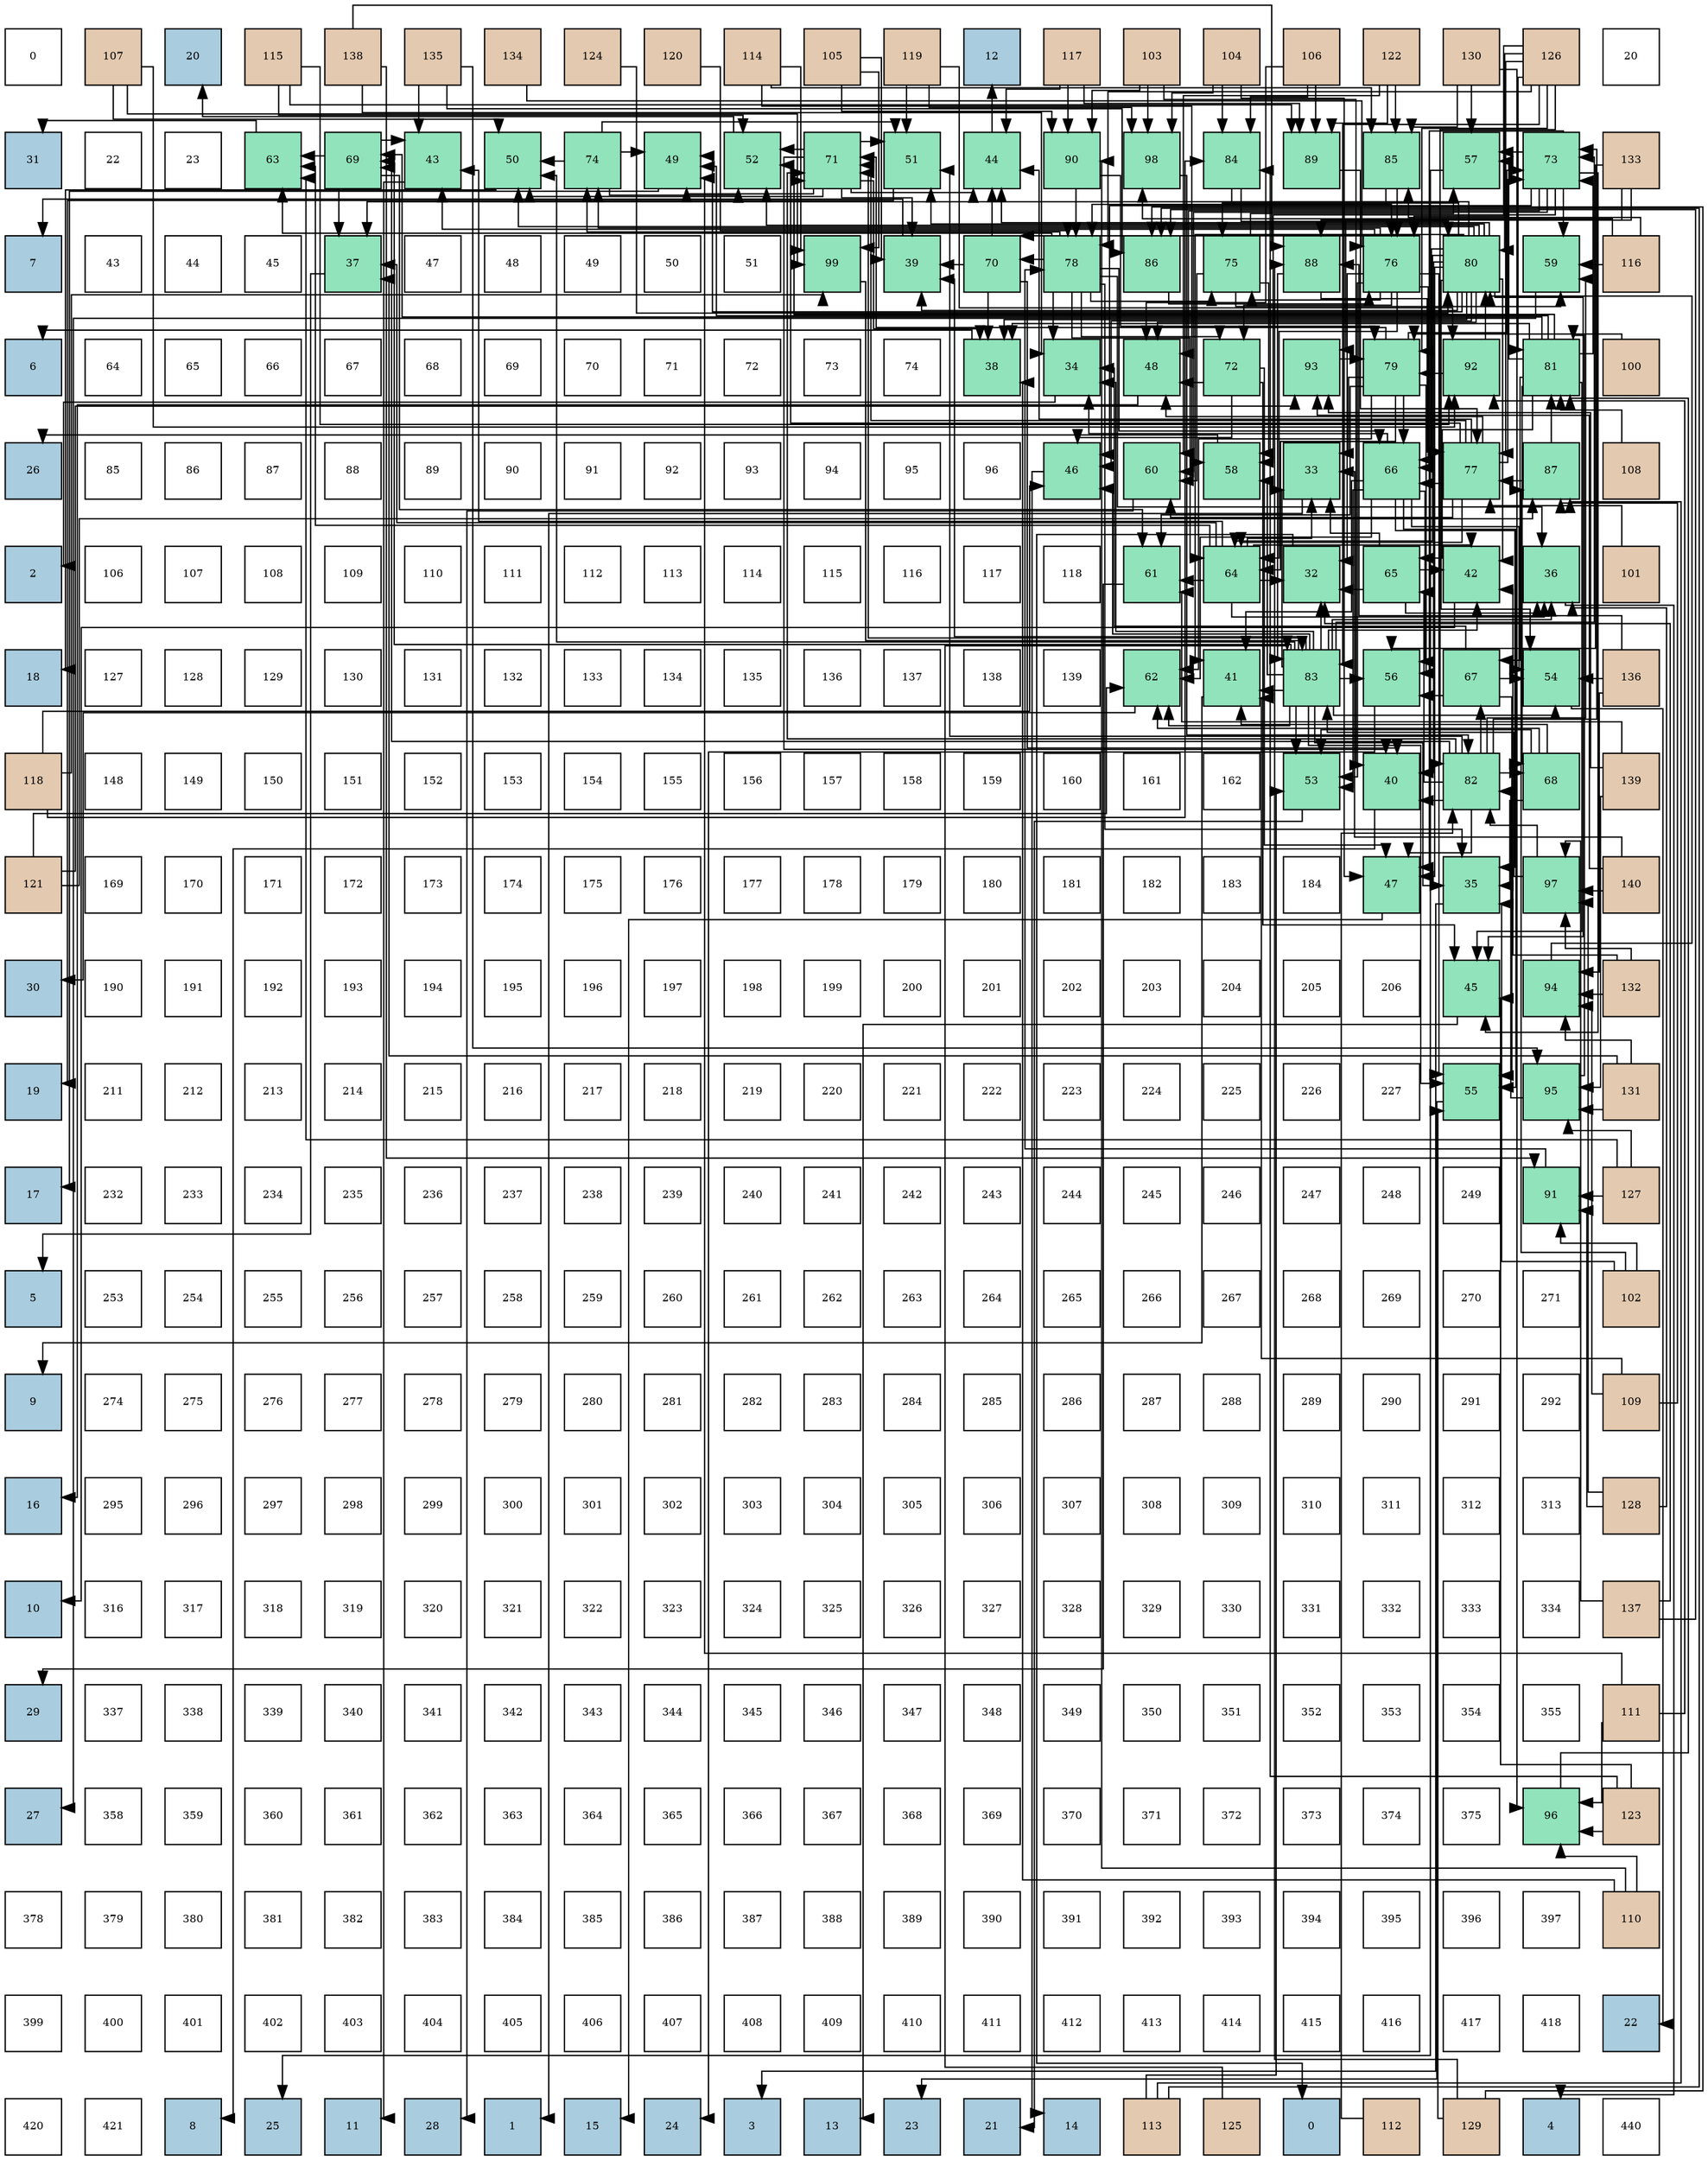 digraph layout{
 rankdir=TB;
 splines=ortho;
 node [style=filled shape=square fixedsize=true width=0.6];
0[label="0", fontsize=8, fillcolor="#ffffff"];
1[label="107", fontsize=8, fillcolor="#e3c9af"];
2[label="20", fontsize=8, fillcolor="#a9ccde"];
3[label="115", fontsize=8, fillcolor="#e3c9af"];
4[label="138", fontsize=8, fillcolor="#e3c9af"];
5[label="135", fontsize=8, fillcolor="#e3c9af"];
6[label="134", fontsize=8, fillcolor="#e3c9af"];
7[label="124", fontsize=8, fillcolor="#e3c9af"];
8[label="120", fontsize=8, fillcolor="#e3c9af"];
9[label="114", fontsize=8, fillcolor="#e3c9af"];
10[label="105", fontsize=8, fillcolor="#e3c9af"];
11[label="119", fontsize=8, fillcolor="#e3c9af"];
12[label="12", fontsize=8, fillcolor="#a9ccde"];
13[label="117", fontsize=8, fillcolor="#e3c9af"];
14[label="103", fontsize=8, fillcolor="#e3c9af"];
15[label="104", fontsize=8, fillcolor="#e3c9af"];
16[label="106", fontsize=8, fillcolor="#e3c9af"];
17[label="122", fontsize=8, fillcolor="#e3c9af"];
18[label="130", fontsize=8, fillcolor="#e3c9af"];
19[label="126", fontsize=8, fillcolor="#e3c9af"];
20[label="20", fontsize=8, fillcolor="#ffffff"];
21[label="31", fontsize=8, fillcolor="#a9ccde"];
22[label="22", fontsize=8, fillcolor="#ffffff"];
23[label="23", fontsize=8, fillcolor="#ffffff"];
24[label="63", fontsize=8, fillcolor="#91e3bb"];
25[label="69", fontsize=8, fillcolor="#91e3bb"];
26[label="43", fontsize=8, fillcolor="#91e3bb"];
27[label="50", fontsize=8, fillcolor="#91e3bb"];
28[label="74", fontsize=8, fillcolor="#91e3bb"];
29[label="49", fontsize=8, fillcolor="#91e3bb"];
30[label="52", fontsize=8, fillcolor="#91e3bb"];
31[label="71", fontsize=8, fillcolor="#91e3bb"];
32[label="51", fontsize=8, fillcolor="#91e3bb"];
33[label="44", fontsize=8, fillcolor="#91e3bb"];
34[label="90", fontsize=8, fillcolor="#91e3bb"];
35[label="98", fontsize=8, fillcolor="#91e3bb"];
36[label="84", fontsize=8, fillcolor="#91e3bb"];
37[label="89", fontsize=8, fillcolor="#91e3bb"];
38[label="85", fontsize=8, fillcolor="#91e3bb"];
39[label="57", fontsize=8, fillcolor="#91e3bb"];
40[label="73", fontsize=8, fillcolor="#91e3bb"];
41[label="133", fontsize=8, fillcolor="#e3c9af"];
42[label="7", fontsize=8, fillcolor="#a9ccde"];
43[label="43", fontsize=8, fillcolor="#ffffff"];
44[label="44", fontsize=8, fillcolor="#ffffff"];
45[label="45", fontsize=8, fillcolor="#ffffff"];
46[label="37", fontsize=8, fillcolor="#91e3bb"];
47[label="47", fontsize=8, fillcolor="#ffffff"];
48[label="48", fontsize=8, fillcolor="#ffffff"];
49[label="49", fontsize=8, fillcolor="#ffffff"];
50[label="50", fontsize=8, fillcolor="#ffffff"];
51[label="51", fontsize=8, fillcolor="#ffffff"];
52[label="99", fontsize=8, fillcolor="#91e3bb"];
53[label="39", fontsize=8, fillcolor="#91e3bb"];
54[label="70", fontsize=8, fillcolor="#91e3bb"];
55[label="78", fontsize=8, fillcolor="#91e3bb"];
56[label="86", fontsize=8, fillcolor="#91e3bb"];
57[label="75", fontsize=8, fillcolor="#91e3bb"];
58[label="88", fontsize=8, fillcolor="#91e3bb"];
59[label="76", fontsize=8, fillcolor="#91e3bb"];
60[label="80", fontsize=8, fillcolor="#91e3bb"];
61[label="59", fontsize=8, fillcolor="#91e3bb"];
62[label="116", fontsize=8, fillcolor="#e3c9af"];
63[label="6", fontsize=8, fillcolor="#a9ccde"];
64[label="64", fontsize=8, fillcolor="#ffffff"];
65[label="65", fontsize=8, fillcolor="#ffffff"];
66[label="66", fontsize=8, fillcolor="#ffffff"];
67[label="67", fontsize=8, fillcolor="#ffffff"];
68[label="68", fontsize=8, fillcolor="#ffffff"];
69[label="69", fontsize=8, fillcolor="#ffffff"];
70[label="70", fontsize=8, fillcolor="#ffffff"];
71[label="71", fontsize=8, fillcolor="#ffffff"];
72[label="72", fontsize=8, fillcolor="#ffffff"];
73[label="73", fontsize=8, fillcolor="#ffffff"];
74[label="74", fontsize=8, fillcolor="#ffffff"];
75[label="38", fontsize=8, fillcolor="#91e3bb"];
76[label="34", fontsize=8, fillcolor="#91e3bb"];
77[label="48", fontsize=8, fillcolor="#91e3bb"];
78[label="72", fontsize=8, fillcolor="#91e3bb"];
79[label="93", fontsize=8, fillcolor="#91e3bb"];
80[label="79", fontsize=8, fillcolor="#91e3bb"];
81[label="92", fontsize=8, fillcolor="#91e3bb"];
82[label="81", fontsize=8, fillcolor="#91e3bb"];
83[label="100", fontsize=8, fillcolor="#e3c9af"];
84[label="26", fontsize=8, fillcolor="#a9ccde"];
85[label="85", fontsize=8, fillcolor="#ffffff"];
86[label="86", fontsize=8, fillcolor="#ffffff"];
87[label="87", fontsize=8, fillcolor="#ffffff"];
88[label="88", fontsize=8, fillcolor="#ffffff"];
89[label="89", fontsize=8, fillcolor="#ffffff"];
90[label="90", fontsize=8, fillcolor="#ffffff"];
91[label="91", fontsize=8, fillcolor="#ffffff"];
92[label="92", fontsize=8, fillcolor="#ffffff"];
93[label="93", fontsize=8, fillcolor="#ffffff"];
94[label="94", fontsize=8, fillcolor="#ffffff"];
95[label="95", fontsize=8, fillcolor="#ffffff"];
96[label="96", fontsize=8, fillcolor="#ffffff"];
97[label="46", fontsize=8, fillcolor="#91e3bb"];
98[label="60", fontsize=8, fillcolor="#91e3bb"];
99[label="58", fontsize=8, fillcolor="#91e3bb"];
100[label="33", fontsize=8, fillcolor="#91e3bb"];
101[label="66", fontsize=8, fillcolor="#91e3bb"];
102[label="77", fontsize=8, fillcolor="#91e3bb"];
103[label="87", fontsize=8, fillcolor="#91e3bb"];
104[label="108", fontsize=8, fillcolor="#e3c9af"];
105[label="2", fontsize=8, fillcolor="#a9ccde"];
106[label="106", fontsize=8, fillcolor="#ffffff"];
107[label="107", fontsize=8, fillcolor="#ffffff"];
108[label="108", fontsize=8, fillcolor="#ffffff"];
109[label="109", fontsize=8, fillcolor="#ffffff"];
110[label="110", fontsize=8, fillcolor="#ffffff"];
111[label="111", fontsize=8, fillcolor="#ffffff"];
112[label="112", fontsize=8, fillcolor="#ffffff"];
113[label="113", fontsize=8, fillcolor="#ffffff"];
114[label="114", fontsize=8, fillcolor="#ffffff"];
115[label="115", fontsize=8, fillcolor="#ffffff"];
116[label="116", fontsize=8, fillcolor="#ffffff"];
117[label="117", fontsize=8, fillcolor="#ffffff"];
118[label="118", fontsize=8, fillcolor="#ffffff"];
119[label="61", fontsize=8, fillcolor="#91e3bb"];
120[label="64", fontsize=8, fillcolor="#91e3bb"];
121[label="32", fontsize=8, fillcolor="#91e3bb"];
122[label="65", fontsize=8, fillcolor="#91e3bb"];
123[label="42", fontsize=8, fillcolor="#91e3bb"];
124[label="36", fontsize=8, fillcolor="#91e3bb"];
125[label="101", fontsize=8, fillcolor="#e3c9af"];
126[label="18", fontsize=8, fillcolor="#a9ccde"];
127[label="127", fontsize=8, fillcolor="#ffffff"];
128[label="128", fontsize=8, fillcolor="#ffffff"];
129[label="129", fontsize=8, fillcolor="#ffffff"];
130[label="130", fontsize=8, fillcolor="#ffffff"];
131[label="131", fontsize=8, fillcolor="#ffffff"];
132[label="132", fontsize=8, fillcolor="#ffffff"];
133[label="133", fontsize=8, fillcolor="#ffffff"];
134[label="134", fontsize=8, fillcolor="#ffffff"];
135[label="135", fontsize=8, fillcolor="#ffffff"];
136[label="136", fontsize=8, fillcolor="#ffffff"];
137[label="137", fontsize=8, fillcolor="#ffffff"];
138[label="138", fontsize=8, fillcolor="#ffffff"];
139[label="139", fontsize=8, fillcolor="#ffffff"];
140[label="62", fontsize=8, fillcolor="#91e3bb"];
141[label="41", fontsize=8, fillcolor="#91e3bb"];
142[label="83", fontsize=8, fillcolor="#91e3bb"];
143[label="56", fontsize=8, fillcolor="#91e3bb"];
144[label="67", fontsize=8, fillcolor="#91e3bb"];
145[label="54", fontsize=8, fillcolor="#91e3bb"];
146[label="136", fontsize=8, fillcolor="#e3c9af"];
147[label="118", fontsize=8, fillcolor="#e3c9af"];
148[label="148", fontsize=8, fillcolor="#ffffff"];
149[label="149", fontsize=8, fillcolor="#ffffff"];
150[label="150", fontsize=8, fillcolor="#ffffff"];
151[label="151", fontsize=8, fillcolor="#ffffff"];
152[label="152", fontsize=8, fillcolor="#ffffff"];
153[label="153", fontsize=8, fillcolor="#ffffff"];
154[label="154", fontsize=8, fillcolor="#ffffff"];
155[label="155", fontsize=8, fillcolor="#ffffff"];
156[label="156", fontsize=8, fillcolor="#ffffff"];
157[label="157", fontsize=8, fillcolor="#ffffff"];
158[label="158", fontsize=8, fillcolor="#ffffff"];
159[label="159", fontsize=8, fillcolor="#ffffff"];
160[label="160", fontsize=8, fillcolor="#ffffff"];
161[label="161", fontsize=8, fillcolor="#ffffff"];
162[label="162", fontsize=8, fillcolor="#ffffff"];
163[label="53", fontsize=8, fillcolor="#91e3bb"];
164[label="40", fontsize=8, fillcolor="#91e3bb"];
165[label="82", fontsize=8, fillcolor="#91e3bb"];
166[label="68", fontsize=8, fillcolor="#91e3bb"];
167[label="139", fontsize=8, fillcolor="#e3c9af"];
168[label="121", fontsize=8, fillcolor="#e3c9af"];
169[label="169", fontsize=8, fillcolor="#ffffff"];
170[label="170", fontsize=8, fillcolor="#ffffff"];
171[label="171", fontsize=8, fillcolor="#ffffff"];
172[label="172", fontsize=8, fillcolor="#ffffff"];
173[label="173", fontsize=8, fillcolor="#ffffff"];
174[label="174", fontsize=8, fillcolor="#ffffff"];
175[label="175", fontsize=8, fillcolor="#ffffff"];
176[label="176", fontsize=8, fillcolor="#ffffff"];
177[label="177", fontsize=8, fillcolor="#ffffff"];
178[label="178", fontsize=8, fillcolor="#ffffff"];
179[label="179", fontsize=8, fillcolor="#ffffff"];
180[label="180", fontsize=8, fillcolor="#ffffff"];
181[label="181", fontsize=8, fillcolor="#ffffff"];
182[label="182", fontsize=8, fillcolor="#ffffff"];
183[label="183", fontsize=8, fillcolor="#ffffff"];
184[label="184", fontsize=8, fillcolor="#ffffff"];
185[label="47", fontsize=8, fillcolor="#91e3bb"];
186[label="35", fontsize=8, fillcolor="#91e3bb"];
187[label="97", fontsize=8, fillcolor="#91e3bb"];
188[label="140", fontsize=8, fillcolor="#e3c9af"];
189[label="30", fontsize=8, fillcolor="#a9ccde"];
190[label="190", fontsize=8, fillcolor="#ffffff"];
191[label="191", fontsize=8, fillcolor="#ffffff"];
192[label="192", fontsize=8, fillcolor="#ffffff"];
193[label="193", fontsize=8, fillcolor="#ffffff"];
194[label="194", fontsize=8, fillcolor="#ffffff"];
195[label="195", fontsize=8, fillcolor="#ffffff"];
196[label="196", fontsize=8, fillcolor="#ffffff"];
197[label="197", fontsize=8, fillcolor="#ffffff"];
198[label="198", fontsize=8, fillcolor="#ffffff"];
199[label="199", fontsize=8, fillcolor="#ffffff"];
200[label="200", fontsize=8, fillcolor="#ffffff"];
201[label="201", fontsize=8, fillcolor="#ffffff"];
202[label="202", fontsize=8, fillcolor="#ffffff"];
203[label="203", fontsize=8, fillcolor="#ffffff"];
204[label="204", fontsize=8, fillcolor="#ffffff"];
205[label="205", fontsize=8, fillcolor="#ffffff"];
206[label="206", fontsize=8, fillcolor="#ffffff"];
207[label="45", fontsize=8, fillcolor="#91e3bb"];
208[label="94", fontsize=8, fillcolor="#91e3bb"];
209[label="132", fontsize=8, fillcolor="#e3c9af"];
210[label="19", fontsize=8, fillcolor="#a9ccde"];
211[label="211", fontsize=8, fillcolor="#ffffff"];
212[label="212", fontsize=8, fillcolor="#ffffff"];
213[label="213", fontsize=8, fillcolor="#ffffff"];
214[label="214", fontsize=8, fillcolor="#ffffff"];
215[label="215", fontsize=8, fillcolor="#ffffff"];
216[label="216", fontsize=8, fillcolor="#ffffff"];
217[label="217", fontsize=8, fillcolor="#ffffff"];
218[label="218", fontsize=8, fillcolor="#ffffff"];
219[label="219", fontsize=8, fillcolor="#ffffff"];
220[label="220", fontsize=8, fillcolor="#ffffff"];
221[label="221", fontsize=8, fillcolor="#ffffff"];
222[label="222", fontsize=8, fillcolor="#ffffff"];
223[label="223", fontsize=8, fillcolor="#ffffff"];
224[label="224", fontsize=8, fillcolor="#ffffff"];
225[label="225", fontsize=8, fillcolor="#ffffff"];
226[label="226", fontsize=8, fillcolor="#ffffff"];
227[label="227", fontsize=8, fillcolor="#ffffff"];
228[label="55", fontsize=8, fillcolor="#91e3bb"];
229[label="95", fontsize=8, fillcolor="#91e3bb"];
230[label="131", fontsize=8, fillcolor="#e3c9af"];
231[label="17", fontsize=8, fillcolor="#a9ccde"];
232[label="232", fontsize=8, fillcolor="#ffffff"];
233[label="233", fontsize=8, fillcolor="#ffffff"];
234[label="234", fontsize=8, fillcolor="#ffffff"];
235[label="235", fontsize=8, fillcolor="#ffffff"];
236[label="236", fontsize=8, fillcolor="#ffffff"];
237[label="237", fontsize=8, fillcolor="#ffffff"];
238[label="238", fontsize=8, fillcolor="#ffffff"];
239[label="239", fontsize=8, fillcolor="#ffffff"];
240[label="240", fontsize=8, fillcolor="#ffffff"];
241[label="241", fontsize=8, fillcolor="#ffffff"];
242[label="242", fontsize=8, fillcolor="#ffffff"];
243[label="243", fontsize=8, fillcolor="#ffffff"];
244[label="244", fontsize=8, fillcolor="#ffffff"];
245[label="245", fontsize=8, fillcolor="#ffffff"];
246[label="246", fontsize=8, fillcolor="#ffffff"];
247[label="247", fontsize=8, fillcolor="#ffffff"];
248[label="248", fontsize=8, fillcolor="#ffffff"];
249[label="249", fontsize=8, fillcolor="#ffffff"];
250[label="91", fontsize=8, fillcolor="#91e3bb"];
251[label="127", fontsize=8, fillcolor="#e3c9af"];
252[label="5", fontsize=8, fillcolor="#a9ccde"];
253[label="253", fontsize=8, fillcolor="#ffffff"];
254[label="254", fontsize=8, fillcolor="#ffffff"];
255[label="255", fontsize=8, fillcolor="#ffffff"];
256[label="256", fontsize=8, fillcolor="#ffffff"];
257[label="257", fontsize=8, fillcolor="#ffffff"];
258[label="258", fontsize=8, fillcolor="#ffffff"];
259[label="259", fontsize=8, fillcolor="#ffffff"];
260[label="260", fontsize=8, fillcolor="#ffffff"];
261[label="261", fontsize=8, fillcolor="#ffffff"];
262[label="262", fontsize=8, fillcolor="#ffffff"];
263[label="263", fontsize=8, fillcolor="#ffffff"];
264[label="264", fontsize=8, fillcolor="#ffffff"];
265[label="265", fontsize=8, fillcolor="#ffffff"];
266[label="266", fontsize=8, fillcolor="#ffffff"];
267[label="267", fontsize=8, fillcolor="#ffffff"];
268[label="268", fontsize=8, fillcolor="#ffffff"];
269[label="269", fontsize=8, fillcolor="#ffffff"];
270[label="270", fontsize=8, fillcolor="#ffffff"];
271[label="271", fontsize=8, fillcolor="#ffffff"];
272[label="102", fontsize=8, fillcolor="#e3c9af"];
273[label="9", fontsize=8, fillcolor="#a9ccde"];
274[label="274", fontsize=8, fillcolor="#ffffff"];
275[label="275", fontsize=8, fillcolor="#ffffff"];
276[label="276", fontsize=8, fillcolor="#ffffff"];
277[label="277", fontsize=8, fillcolor="#ffffff"];
278[label="278", fontsize=8, fillcolor="#ffffff"];
279[label="279", fontsize=8, fillcolor="#ffffff"];
280[label="280", fontsize=8, fillcolor="#ffffff"];
281[label="281", fontsize=8, fillcolor="#ffffff"];
282[label="282", fontsize=8, fillcolor="#ffffff"];
283[label="283", fontsize=8, fillcolor="#ffffff"];
284[label="284", fontsize=8, fillcolor="#ffffff"];
285[label="285", fontsize=8, fillcolor="#ffffff"];
286[label="286", fontsize=8, fillcolor="#ffffff"];
287[label="287", fontsize=8, fillcolor="#ffffff"];
288[label="288", fontsize=8, fillcolor="#ffffff"];
289[label="289", fontsize=8, fillcolor="#ffffff"];
290[label="290", fontsize=8, fillcolor="#ffffff"];
291[label="291", fontsize=8, fillcolor="#ffffff"];
292[label="292", fontsize=8, fillcolor="#ffffff"];
293[label="109", fontsize=8, fillcolor="#e3c9af"];
294[label="16", fontsize=8, fillcolor="#a9ccde"];
295[label="295", fontsize=8, fillcolor="#ffffff"];
296[label="296", fontsize=8, fillcolor="#ffffff"];
297[label="297", fontsize=8, fillcolor="#ffffff"];
298[label="298", fontsize=8, fillcolor="#ffffff"];
299[label="299", fontsize=8, fillcolor="#ffffff"];
300[label="300", fontsize=8, fillcolor="#ffffff"];
301[label="301", fontsize=8, fillcolor="#ffffff"];
302[label="302", fontsize=8, fillcolor="#ffffff"];
303[label="303", fontsize=8, fillcolor="#ffffff"];
304[label="304", fontsize=8, fillcolor="#ffffff"];
305[label="305", fontsize=8, fillcolor="#ffffff"];
306[label="306", fontsize=8, fillcolor="#ffffff"];
307[label="307", fontsize=8, fillcolor="#ffffff"];
308[label="308", fontsize=8, fillcolor="#ffffff"];
309[label="309", fontsize=8, fillcolor="#ffffff"];
310[label="310", fontsize=8, fillcolor="#ffffff"];
311[label="311", fontsize=8, fillcolor="#ffffff"];
312[label="312", fontsize=8, fillcolor="#ffffff"];
313[label="313", fontsize=8, fillcolor="#ffffff"];
314[label="128", fontsize=8, fillcolor="#e3c9af"];
315[label="10", fontsize=8, fillcolor="#a9ccde"];
316[label="316", fontsize=8, fillcolor="#ffffff"];
317[label="317", fontsize=8, fillcolor="#ffffff"];
318[label="318", fontsize=8, fillcolor="#ffffff"];
319[label="319", fontsize=8, fillcolor="#ffffff"];
320[label="320", fontsize=8, fillcolor="#ffffff"];
321[label="321", fontsize=8, fillcolor="#ffffff"];
322[label="322", fontsize=8, fillcolor="#ffffff"];
323[label="323", fontsize=8, fillcolor="#ffffff"];
324[label="324", fontsize=8, fillcolor="#ffffff"];
325[label="325", fontsize=8, fillcolor="#ffffff"];
326[label="326", fontsize=8, fillcolor="#ffffff"];
327[label="327", fontsize=8, fillcolor="#ffffff"];
328[label="328", fontsize=8, fillcolor="#ffffff"];
329[label="329", fontsize=8, fillcolor="#ffffff"];
330[label="330", fontsize=8, fillcolor="#ffffff"];
331[label="331", fontsize=8, fillcolor="#ffffff"];
332[label="332", fontsize=8, fillcolor="#ffffff"];
333[label="333", fontsize=8, fillcolor="#ffffff"];
334[label="334", fontsize=8, fillcolor="#ffffff"];
335[label="137", fontsize=8, fillcolor="#e3c9af"];
336[label="29", fontsize=8, fillcolor="#a9ccde"];
337[label="337", fontsize=8, fillcolor="#ffffff"];
338[label="338", fontsize=8, fillcolor="#ffffff"];
339[label="339", fontsize=8, fillcolor="#ffffff"];
340[label="340", fontsize=8, fillcolor="#ffffff"];
341[label="341", fontsize=8, fillcolor="#ffffff"];
342[label="342", fontsize=8, fillcolor="#ffffff"];
343[label="343", fontsize=8, fillcolor="#ffffff"];
344[label="344", fontsize=8, fillcolor="#ffffff"];
345[label="345", fontsize=8, fillcolor="#ffffff"];
346[label="346", fontsize=8, fillcolor="#ffffff"];
347[label="347", fontsize=8, fillcolor="#ffffff"];
348[label="348", fontsize=8, fillcolor="#ffffff"];
349[label="349", fontsize=8, fillcolor="#ffffff"];
350[label="350", fontsize=8, fillcolor="#ffffff"];
351[label="351", fontsize=8, fillcolor="#ffffff"];
352[label="352", fontsize=8, fillcolor="#ffffff"];
353[label="353", fontsize=8, fillcolor="#ffffff"];
354[label="354", fontsize=8, fillcolor="#ffffff"];
355[label="355", fontsize=8, fillcolor="#ffffff"];
356[label="111", fontsize=8, fillcolor="#e3c9af"];
357[label="27", fontsize=8, fillcolor="#a9ccde"];
358[label="358", fontsize=8, fillcolor="#ffffff"];
359[label="359", fontsize=8, fillcolor="#ffffff"];
360[label="360", fontsize=8, fillcolor="#ffffff"];
361[label="361", fontsize=8, fillcolor="#ffffff"];
362[label="362", fontsize=8, fillcolor="#ffffff"];
363[label="363", fontsize=8, fillcolor="#ffffff"];
364[label="364", fontsize=8, fillcolor="#ffffff"];
365[label="365", fontsize=8, fillcolor="#ffffff"];
366[label="366", fontsize=8, fillcolor="#ffffff"];
367[label="367", fontsize=8, fillcolor="#ffffff"];
368[label="368", fontsize=8, fillcolor="#ffffff"];
369[label="369", fontsize=8, fillcolor="#ffffff"];
370[label="370", fontsize=8, fillcolor="#ffffff"];
371[label="371", fontsize=8, fillcolor="#ffffff"];
372[label="372", fontsize=8, fillcolor="#ffffff"];
373[label="373", fontsize=8, fillcolor="#ffffff"];
374[label="374", fontsize=8, fillcolor="#ffffff"];
375[label="375", fontsize=8, fillcolor="#ffffff"];
376[label="96", fontsize=8, fillcolor="#91e3bb"];
377[label="123", fontsize=8, fillcolor="#e3c9af"];
378[label="378", fontsize=8, fillcolor="#ffffff"];
379[label="379", fontsize=8, fillcolor="#ffffff"];
380[label="380", fontsize=8, fillcolor="#ffffff"];
381[label="381", fontsize=8, fillcolor="#ffffff"];
382[label="382", fontsize=8, fillcolor="#ffffff"];
383[label="383", fontsize=8, fillcolor="#ffffff"];
384[label="384", fontsize=8, fillcolor="#ffffff"];
385[label="385", fontsize=8, fillcolor="#ffffff"];
386[label="386", fontsize=8, fillcolor="#ffffff"];
387[label="387", fontsize=8, fillcolor="#ffffff"];
388[label="388", fontsize=8, fillcolor="#ffffff"];
389[label="389", fontsize=8, fillcolor="#ffffff"];
390[label="390", fontsize=8, fillcolor="#ffffff"];
391[label="391", fontsize=8, fillcolor="#ffffff"];
392[label="392", fontsize=8, fillcolor="#ffffff"];
393[label="393", fontsize=8, fillcolor="#ffffff"];
394[label="394", fontsize=8, fillcolor="#ffffff"];
395[label="395", fontsize=8, fillcolor="#ffffff"];
396[label="396", fontsize=8, fillcolor="#ffffff"];
397[label="397", fontsize=8, fillcolor="#ffffff"];
398[label="110", fontsize=8, fillcolor="#e3c9af"];
399[label="399", fontsize=8, fillcolor="#ffffff"];
400[label="400", fontsize=8, fillcolor="#ffffff"];
401[label="401", fontsize=8, fillcolor="#ffffff"];
402[label="402", fontsize=8, fillcolor="#ffffff"];
403[label="403", fontsize=8, fillcolor="#ffffff"];
404[label="404", fontsize=8, fillcolor="#ffffff"];
405[label="405", fontsize=8, fillcolor="#ffffff"];
406[label="406", fontsize=8, fillcolor="#ffffff"];
407[label="407", fontsize=8, fillcolor="#ffffff"];
408[label="408", fontsize=8, fillcolor="#ffffff"];
409[label="409", fontsize=8, fillcolor="#ffffff"];
410[label="410", fontsize=8, fillcolor="#ffffff"];
411[label="411", fontsize=8, fillcolor="#ffffff"];
412[label="412", fontsize=8, fillcolor="#ffffff"];
413[label="413", fontsize=8, fillcolor="#ffffff"];
414[label="414", fontsize=8, fillcolor="#ffffff"];
415[label="415", fontsize=8, fillcolor="#ffffff"];
416[label="416", fontsize=8, fillcolor="#ffffff"];
417[label="417", fontsize=8, fillcolor="#ffffff"];
418[label="418", fontsize=8, fillcolor="#ffffff"];
419[label="22", fontsize=8, fillcolor="#a9ccde"];
420[label="420", fontsize=8, fillcolor="#ffffff"];
421[label="421", fontsize=8, fillcolor="#ffffff"];
422[label="8", fontsize=8, fillcolor="#a9ccde"];
423[label="25", fontsize=8, fillcolor="#a9ccde"];
424[label="11", fontsize=8, fillcolor="#a9ccde"];
425[label="28", fontsize=8, fillcolor="#a9ccde"];
426[label="1", fontsize=8, fillcolor="#a9ccde"];
427[label="15", fontsize=8, fillcolor="#a9ccde"];
428[label="24", fontsize=8, fillcolor="#a9ccde"];
429[label="3", fontsize=8, fillcolor="#a9ccde"];
430[label="13", fontsize=8, fillcolor="#a9ccde"];
431[label="23", fontsize=8, fillcolor="#a9ccde"];
432[label="21", fontsize=8, fillcolor="#a9ccde"];
433[label="14", fontsize=8, fillcolor="#a9ccde"];
434[label="113", fontsize=8, fillcolor="#e3c9af"];
435[label="125", fontsize=8, fillcolor="#e3c9af"];
436[label="0", fontsize=8, fillcolor="#a9ccde"];
437[label="112", fontsize=8, fillcolor="#e3c9af"];
438[label="129", fontsize=8, fillcolor="#e3c9af"];
439[label="4", fontsize=8, fillcolor="#a9ccde"];
440[label="440", fontsize=8, fillcolor="#ffffff"];
edge [constraint=false, style=vis];121 -> 436;
100 -> 426;
76 -> 105;
186 -> 429;
124 -> 439;
46 -> 252;
75 -> 63;
53 -> 42;
164 -> 422;
141 -> 273;
123 -> 315;
26 -> 424;
33 -> 12;
207 -> 430;
97 -> 433;
185 -> 427;
77 -> 294;
29 -> 231;
27 -> 126;
32 -> 210;
30 -> 2;
163 -> 432;
145 -> 419;
228 -> 431;
143 -> 428;
39 -> 423;
99 -> 84;
61 -> 357;
98 -> 425;
119 -> 336;
140 -> 189;
24 -> 21;
120 -> 121;
120 -> 100;
120 -> 124;
120 -> 46;
120 -> 123;
120 -> 26;
120 -> 119;
120 -> 24;
122 -> 121;
122 -> 100;
122 -> 124;
122 -> 123;
101 -> 76;
101 -> 186;
101 -> 141;
101 -> 163;
101 -> 145;
101 -> 228;
101 -> 143;
101 -> 140;
144 -> 76;
144 -> 145;
144 -> 228;
144 -> 143;
166 -> 186;
166 -> 141;
166 -> 163;
166 -> 140;
25 -> 46;
25 -> 26;
25 -> 119;
25 -> 24;
54 -> 75;
54 -> 53;
54 -> 164;
54 -> 33;
31 -> 75;
31 -> 53;
31 -> 164;
31 -> 33;
31 -> 29;
31 -> 27;
31 -> 32;
31 -> 30;
78 -> 207;
78 -> 97;
78 -> 185;
78 -> 77;
40 -> 207;
40 -> 97;
40 -> 185;
40 -> 77;
40 -> 39;
40 -> 99;
40 -> 61;
40 -> 98;
28 -> 29;
28 -> 27;
28 -> 32;
28 -> 30;
57 -> 39;
57 -> 99;
57 -> 61;
57 -> 98;
59 -> 121;
59 -> 26;
59 -> 163;
59 -> 228;
59 -> 120;
59 -> 101;
59 -> 54;
59 -> 78;
59 -> 28;
59 -> 57;
102 -> 33;
102 -> 77;
102 -> 30;
102 -> 98;
102 -> 120;
102 -> 101;
102 -> 31;
102 -> 40;
55 -> 76;
55 -> 186;
55 -> 124;
55 -> 24;
55 -> 120;
55 -> 101;
55 -> 54;
55 -> 78;
55 -> 28;
55 -> 57;
80 -> 100;
80 -> 143;
80 -> 119;
80 -> 140;
80 -> 120;
80 -> 101;
80 -> 31;
80 -> 40;
60 -> 46;
60 -> 75;
60 -> 53;
60 -> 164;
60 -> 141;
60 -> 123;
60 -> 33;
60 -> 207;
60 -> 97;
60 -> 185;
60 -> 77;
60 -> 29;
60 -> 27;
60 -> 32;
60 -> 30;
60 -> 145;
60 -> 120;
60 -> 101;
60 -> 57;
82 -> 75;
82 -> 207;
82 -> 29;
82 -> 39;
82 -> 122;
82 -> 144;
82 -> 166;
82 -> 25;
82 -> 31;
82 -> 40;
165 -> 164;
165 -> 185;
165 -> 32;
165 -> 61;
165 -> 122;
165 -> 144;
165 -> 166;
165 -> 25;
165 -> 31;
165 -> 40;
142 -> 121;
142 -> 100;
142 -> 76;
142 -> 186;
142 -> 124;
142 -> 53;
142 -> 141;
142 -> 123;
142 -> 97;
142 -> 27;
142 -> 163;
142 -> 145;
142 -> 228;
142 -> 143;
142 -> 99;
142 -> 140;
142 -> 25;
142 -> 31;
142 -> 40;
36 -> 59;
36 -> 60;
38 -> 59;
38 -> 55;
56 -> 59;
103 -> 102;
103 -> 82;
58 -> 102;
58 -> 142;
37 -> 102;
34 -> 55;
34 -> 80;
250 -> 55;
81 -> 80;
81 -> 60;
79 -> 80;
208 -> 60;
229 -> 82;
229 -> 165;
376 -> 82;
187 -> 165;
187 -> 142;
35 -> 165;
52 -> 142;
83 -> 80;
125 -> 102;
272 -> 186;
272 -> 103;
272 -> 250;
14 -> 164;
14 -> 34;
14 -> 35;
15 -> 185;
15 -> 36;
15 -> 35;
10 -> 53;
10 -> 34;
10 -> 52;
16 -> 77;
16 -> 36;
16 -> 37;
1 -> 27;
1 -> 81;
1 -> 52;
104 -> 82;
293 -> 141;
293 -> 103;
293 -> 208;
398 -> 75;
398 -> 34;
398 -> 376;
356 -> 29;
356 -> 81;
356 -> 376;
437 -> 165;
434 -> 163;
434 -> 56;
434 -> 103;
9 -> 99;
9 -> 38;
9 -> 52;
3 -> 30;
3 -> 37;
3 -> 81;
62 -> 61;
62 -> 38;
62 -> 35;
13 -> 33;
13 -> 37;
13 -> 34;
147 -> 97;
147 -> 36;
147 -> 52;
11 -> 32;
11 -> 81;
11 -> 35;
8 -> 55;
168 -> 140;
168 -> 103;
168 -> 79;
17 -> 98;
17 -> 38;
17 -> 37;
377 -> 207;
377 -> 36;
377 -> 376;
7 -> 60;
435 -> 142;
19 -> 59;
19 -> 102;
19 -> 55;
19 -> 80;
19 -> 60;
19 -> 82;
19 -> 165;
19 -> 142;
251 -> 24;
251 -> 250;
251 -> 229;
314 -> 124;
314 -> 250;
314 -> 187;
438 -> 228;
438 -> 56;
438 -> 58;
18 -> 39;
18 -> 38;
18 -> 376;
230 -> 46;
230 -> 208;
230 -> 229;
209 -> 123;
209 -> 208;
209 -> 187;
41 -> 143;
41 -> 58;
41 -> 79;
6 -> 59;
5 -> 26;
5 -> 56;
5 -> 229;
146 -> 145;
146 -> 58;
146 -> 208;
335 -> 121;
335 -> 56;
335 -> 187;
4 -> 76;
4 -> 58;
4 -> 250;
167 -> 119;
167 -> 79;
167 -> 229;
188 -> 100;
188 -> 79;
188 -> 187;
edge [constraint=true, style=invis];
0 -> 21 -> 42 -> 63 -> 84 -> 105 -> 126 -> 147 -> 168 -> 189 -> 210 -> 231 -> 252 -> 273 -> 294 -> 315 -> 336 -> 357 -> 378 -> 399 -> 420;
1 -> 22 -> 43 -> 64 -> 85 -> 106 -> 127 -> 148 -> 169 -> 190 -> 211 -> 232 -> 253 -> 274 -> 295 -> 316 -> 337 -> 358 -> 379 -> 400 -> 421;
2 -> 23 -> 44 -> 65 -> 86 -> 107 -> 128 -> 149 -> 170 -> 191 -> 212 -> 233 -> 254 -> 275 -> 296 -> 317 -> 338 -> 359 -> 380 -> 401 -> 422;
3 -> 24 -> 45 -> 66 -> 87 -> 108 -> 129 -> 150 -> 171 -> 192 -> 213 -> 234 -> 255 -> 276 -> 297 -> 318 -> 339 -> 360 -> 381 -> 402 -> 423;
4 -> 25 -> 46 -> 67 -> 88 -> 109 -> 130 -> 151 -> 172 -> 193 -> 214 -> 235 -> 256 -> 277 -> 298 -> 319 -> 340 -> 361 -> 382 -> 403 -> 424;
5 -> 26 -> 47 -> 68 -> 89 -> 110 -> 131 -> 152 -> 173 -> 194 -> 215 -> 236 -> 257 -> 278 -> 299 -> 320 -> 341 -> 362 -> 383 -> 404 -> 425;
6 -> 27 -> 48 -> 69 -> 90 -> 111 -> 132 -> 153 -> 174 -> 195 -> 216 -> 237 -> 258 -> 279 -> 300 -> 321 -> 342 -> 363 -> 384 -> 405 -> 426;
7 -> 28 -> 49 -> 70 -> 91 -> 112 -> 133 -> 154 -> 175 -> 196 -> 217 -> 238 -> 259 -> 280 -> 301 -> 322 -> 343 -> 364 -> 385 -> 406 -> 427;
8 -> 29 -> 50 -> 71 -> 92 -> 113 -> 134 -> 155 -> 176 -> 197 -> 218 -> 239 -> 260 -> 281 -> 302 -> 323 -> 344 -> 365 -> 386 -> 407 -> 428;
9 -> 30 -> 51 -> 72 -> 93 -> 114 -> 135 -> 156 -> 177 -> 198 -> 219 -> 240 -> 261 -> 282 -> 303 -> 324 -> 345 -> 366 -> 387 -> 408 -> 429;
10 -> 31 -> 52 -> 73 -> 94 -> 115 -> 136 -> 157 -> 178 -> 199 -> 220 -> 241 -> 262 -> 283 -> 304 -> 325 -> 346 -> 367 -> 388 -> 409 -> 430;
11 -> 32 -> 53 -> 74 -> 95 -> 116 -> 137 -> 158 -> 179 -> 200 -> 221 -> 242 -> 263 -> 284 -> 305 -> 326 -> 347 -> 368 -> 389 -> 410 -> 431;
12 -> 33 -> 54 -> 75 -> 96 -> 117 -> 138 -> 159 -> 180 -> 201 -> 222 -> 243 -> 264 -> 285 -> 306 -> 327 -> 348 -> 369 -> 390 -> 411 -> 432;
13 -> 34 -> 55 -> 76 -> 97 -> 118 -> 139 -> 160 -> 181 -> 202 -> 223 -> 244 -> 265 -> 286 -> 307 -> 328 -> 349 -> 370 -> 391 -> 412 -> 433;
14 -> 35 -> 56 -> 77 -> 98 -> 119 -> 140 -> 161 -> 182 -> 203 -> 224 -> 245 -> 266 -> 287 -> 308 -> 329 -> 350 -> 371 -> 392 -> 413 -> 434;
15 -> 36 -> 57 -> 78 -> 99 -> 120 -> 141 -> 162 -> 183 -> 204 -> 225 -> 246 -> 267 -> 288 -> 309 -> 330 -> 351 -> 372 -> 393 -> 414 -> 435;
16 -> 37 -> 58 -> 79 -> 100 -> 121 -> 142 -> 163 -> 184 -> 205 -> 226 -> 247 -> 268 -> 289 -> 310 -> 331 -> 352 -> 373 -> 394 -> 415 -> 436;
17 -> 38 -> 59 -> 80 -> 101 -> 122 -> 143 -> 164 -> 185 -> 206 -> 227 -> 248 -> 269 -> 290 -> 311 -> 332 -> 353 -> 374 -> 395 -> 416 -> 437;
18 -> 39 -> 60 -> 81 -> 102 -> 123 -> 144 -> 165 -> 186 -> 207 -> 228 -> 249 -> 270 -> 291 -> 312 -> 333 -> 354 -> 375 -> 396 -> 417 -> 438;
19 -> 40 -> 61 -> 82 -> 103 -> 124 -> 145 -> 166 -> 187 -> 208 -> 229 -> 250 -> 271 -> 292 -> 313 -> 334 -> 355 -> 376 -> 397 -> 418 -> 439;
20 -> 41 -> 62 -> 83 -> 104 -> 125 -> 146 -> 167 -> 188 -> 209 -> 230 -> 251 -> 272 -> 293 -> 314 -> 335 -> 356 -> 377 -> 398 -> 419 -> 440;
rank = same {0 -> 1 -> 2 -> 3 -> 4 -> 5 -> 6 -> 7 -> 8 -> 9 -> 10 -> 11 -> 12 -> 13 -> 14 -> 15 -> 16 -> 17 -> 18 -> 19 -> 20};
rank = same {21 -> 22 -> 23 -> 24 -> 25 -> 26 -> 27 -> 28 -> 29 -> 30 -> 31 -> 32 -> 33 -> 34 -> 35 -> 36 -> 37 -> 38 -> 39 -> 40 -> 41};
rank = same {42 -> 43 -> 44 -> 45 -> 46 -> 47 -> 48 -> 49 -> 50 -> 51 -> 52 -> 53 -> 54 -> 55 -> 56 -> 57 -> 58 -> 59 -> 60 -> 61 -> 62};
rank = same {63 -> 64 -> 65 -> 66 -> 67 -> 68 -> 69 -> 70 -> 71 -> 72 -> 73 -> 74 -> 75 -> 76 -> 77 -> 78 -> 79 -> 80 -> 81 -> 82 -> 83};
rank = same {84 -> 85 -> 86 -> 87 -> 88 -> 89 -> 90 -> 91 -> 92 -> 93 -> 94 -> 95 -> 96 -> 97 -> 98 -> 99 -> 100 -> 101 -> 102 -> 103 -> 104};
rank = same {105 -> 106 -> 107 -> 108 -> 109 -> 110 -> 111 -> 112 -> 113 -> 114 -> 115 -> 116 -> 117 -> 118 -> 119 -> 120 -> 121 -> 122 -> 123 -> 124 -> 125};
rank = same {126 -> 127 -> 128 -> 129 -> 130 -> 131 -> 132 -> 133 -> 134 -> 135 -> 136 -> 137 -> 138 -> 139 -> 140 -> 141 -> 142 -> 143 -> 144 -> 145 -> 146};
rank = same {147 -> 148 -> 149 -> 150 -> 151 -> 152 -> 153 -> 154 -> 155 -> 156 -> 157 -> 158 -> 159 -> 160 -> 161 -> 162 -> 163 -> 164 -> 165 -> 166 -> 167};
rank = same {168 -> 169 -> 170 -> 171 -> 172 -> 173 -> 174 -> 175 -> 176 -> 177 -> 178 -> 179 -> 180 -> 181 -> 182 -> 183 -> 184 -> 185 -> 186 -> 187 -> 188};
rank = same {189 -> 190 -> 191 -> 192 -> 193 -> 194 -> 195 -> 196 -> 197 -> 198 -> 199 -> 200 -> 201 -> 202 -> 203 -> 204 -> 205 -> 206 -> 207 -> 208 -> 209};
rank = same {210 -> 211 -> 212 -> 213 -> 214 -> 215 -> 216 -> 217 -> 218 -> 219 -> 220 -> 221 -> 222 -> 223 -> 224 -> 225 -> 226 -> 227 -> 228 -> 229 -> 230};
rank = same {231 -> 232 -> 233 -> 234 -> 235 -> 236 -> 237 -> 238 -> 239 -> 240 -> 241 -> 242 -> 243 -> 244 -> 245 -> 246 -> 247 -> 248 -> 249 -> 250 -> 251};
rank = same {252 -> 253 -> 254 -> 255 -> 256 -> 257 -> 258 -> 259 -> 260 -> 261 -> 262 -> 263 -> 264 -> 265 -> 266 -> 267 -> 268 -> 269 -> 270 -> 271 -> 272};
rank = same {273 -> 274 -> 275 -> 276 -> 277 -> 278 -> 279 -> 280 -> 281 -> 282 -> 283 -> 284 -> 285 -> 286 -> 287 -> 288 -> 289 -> 290 -> 291 -> 292 -> 293};
rank = same {294 -> 295 -> 296 -> 297 -> 298 -> 299 -> 300 -> 301 -> 302 -> 303 -> 304 -> 305 -> 306 -> 307 -> 308 -> 309 -> 310 -> 311 -> 312 -> 313 -> 314};
rank = same {315 -> 316 -> 317 -> 318 -> 319 -> 320 -> 321 -> 322 -> 323 -> 324 -> 325 -> 326 -> 327 -> 328 -> 329 -> 330 -> 331 -> 332 -> 333 -> 334 -> 335};
rank = same {336 -> 337 -> 338 -> 339 -> 340 -> 341 -> 342 -> 343 -> 344 -> 345 -> 346 -> 347 -> 348 -> 349 -> 350 -> 351 -> 352 -> 353 -> 354 -> 355 -> 356};
rank = same {357 -> 358 -> 359 -> 360 -> 361 -> 362 -> 363 -> 364 -> 365 -> 366 -> 367 -> 368 -> 369 -> 370 -> 371 -> 372 -> 373 -> 374 -> 375 -> 376 -> 377};
rank = same {378 -> 379 -> 380 -> 381 -> 382 -> 383 -> 384 -> 385 -> 386 -> 387 -> 388 -> 389 -> 390 -> 391 -> 392 -> 393 -> 394 -> 395 -> 396 -> 397 -> 398};
rank = same {399 -> 400 -> 401 -> 402 -> 403 -> 404 -> 405 -> 406 -> 407 -> 408 -> 409 -> 410 -> 411 -> 412 -> 413 -> 414 -> 415 -> 416 -> 417 -> 418 -> 419};
rank = same {420 -> 421 -> 422 -> 423 -> 424 -> 425 -> 426 -> 427 -> 428 -> 429 -> 430 -> 431 -> 432 -> 433 -> 434 -> 435 -> 436 -> 437 -> 438 -> 439 -> 440};
}